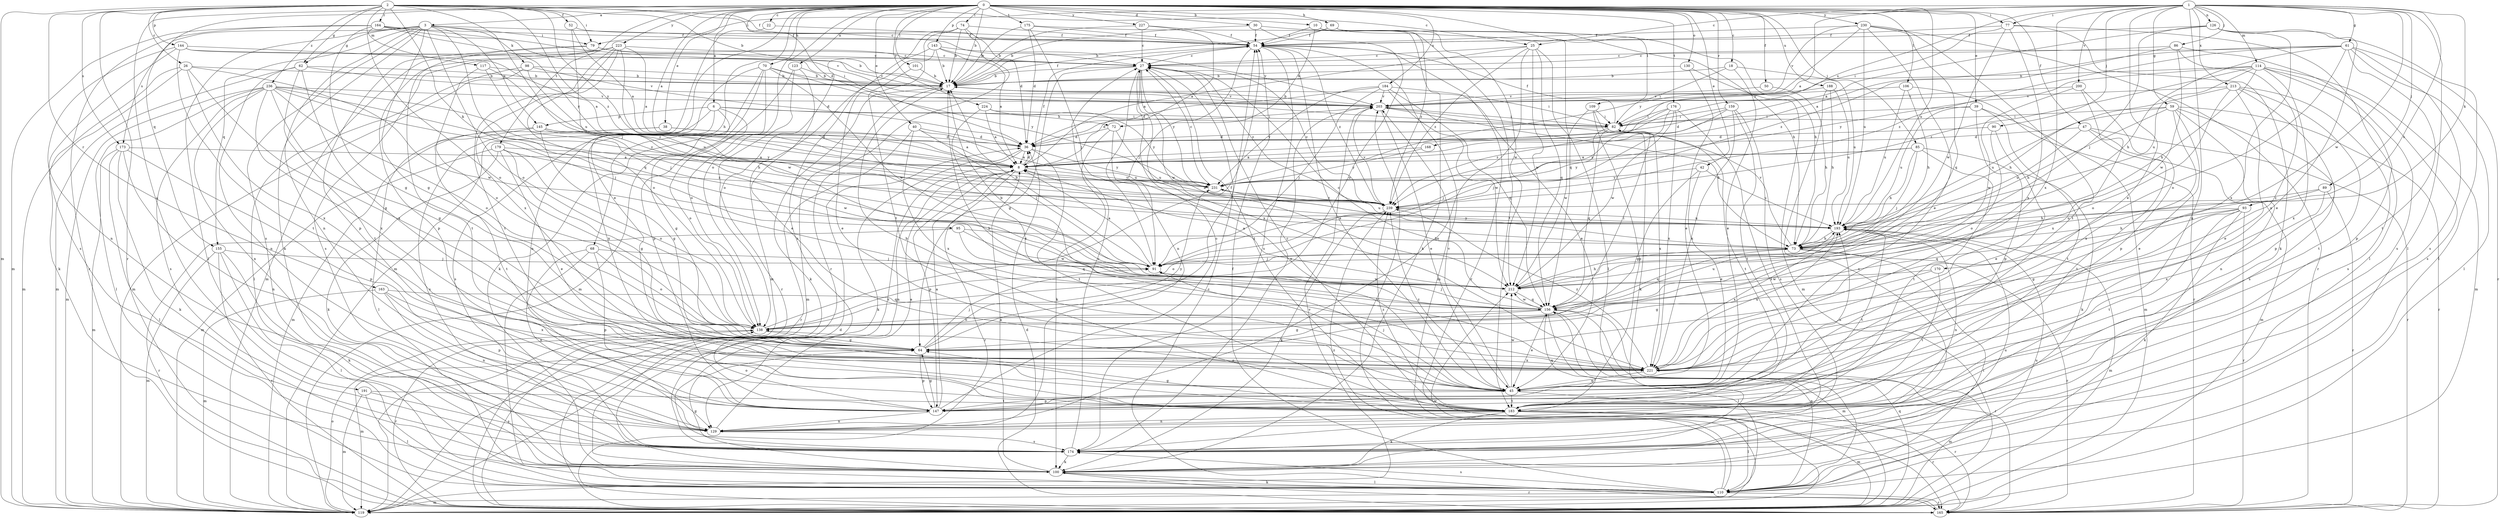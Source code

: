 strict digraph  {
0;
1;
2;
3;
6;
8;
10;
17;
18;
22;
25;
26;
27;
30;
36;
38;
39;
40;
42;
45;
47;
50;
52;
54;
59;
61;
62;
64;
68;
69;
70;
72;
73;
74;
77;
79;
82;
85;
86;
89;
90;
91;
93;
95;
98;
100;
101;
106;
109;
110;
114;
117;
119;
123;
126;
129;
130;
138;
143;
144;
145;
147;
155;
156;
159;
163;
164;
165;
168;
170;
173;
174;
175;
176;
179;
183;
184;
188;
191;
193;
200;
203;
212;
213;
221;
223;
224;
227;
230;
231;
236;
239;
0 -> 3  [label=a];
0 -> 6  [label=a];
0 -> 8  [label=a];
0 -> 10  [label=b];
0 -> 17  [label=b];
0 -> 18  [label=c];
0 -> 22  [label=c];
0 -> 30  [label=d];
0 -> 36  [label=d];
0 -> 38  [label=e];
0 -> 39  [label=e];
0 -> 40  [label=e];
0 -> 42  [label=e];
0 -> 45  [label=e];
0 -> 47  [label=f];
0 -> 50  [label=f];
0 -> 68  [label=h];
0 -> 69  [label=h];
0 -> 70  [label=h];
0 -> 74  [label=i];
0 -> 77  [label=i];
0 -> 85  [label=j];
0 -> 101  [label=l];
0 -> 106  [label=l];
0 -> 109  [label=l];
0 -> 123  [label=n];
0 -> 130  [label=o];
0 -> 138  [label=o];
0 -> 143  [label=p];
0 -> 155  [label=q];
0 -> 159  [label=r];
0 -> 175  [label=t];
0 -> 176  [label=t];
0 -> 179  [label=t];
0 -> 184  [label=u];
0 -> 188  [label=u];
0 -> 191  [label=u];
0 -> 193  [label=u];
0 -> 223  [label=y];
0 -> 224  [label=y];
0 -> 227  [label=y];
0 -> 230  [label=y];
1 -> 8  [label=a];
1 -> 25  [label=c];
1 -> 45  [label=e];
1 -> 59  [label=g];
1 -> 61  [label=g];
1 -> 77  [label=i];
1 -> 79  [label=i];
1 -> 86  [label=j];
1 -> 89  [label=j];
1 -> 90  [label=j];
1 -> 93  [label=k];
1 -> 110  [label=l];
1 -> 114  [label=m];
1 -> 126  [label=n];
1 -> 129  [label=n];
1 -> 168  [label=s];
1 -> 170  [label=s];
1 -> 200  [label=v];
1 -> 212  [label=w];
1 -> 213  [label=x];
1 -> 221  [label=x];
2 -> 17  [label=b];
2 -> 25  [label=c];
2 -> 26  [label=c];
2 -> 27  [label=c];
2 -> 52  [label=f];
2 -> 54  [label=f];
2 -> 62  [label=g];
2 -> 79  [label=i];
2 -> 91  [label=j];
2 -> 95  [label=k];
2 -> 117  [label=m];
2 -> 119  [label=m];
2 -> 144  [label=p];
2 -> 163  [label=r];
2 -> 164  [label=r];
2 -> 165  [label=r];
2 -> 173  [label=s];
2 -> 231  [label=y];
2 -> 236  [label=z];
2 -> 239  [label=z];
3 -> 54  [label=f];
3 -> 62  [label=g];
3 -> 64  [label=g];
3 -> 79  [label=i];
3 -> 98  [label=k];
3 -> 100  [label=k];
3 -> 110  [label=l];
3 -> 129  [label=n];
3 -> 138  [label=o];
3 -> 145  [label=p];
3 -> 155  [label=q];
3 -> 156  [label=q];
3 -> 173  [label=s];
3 -> 174  [label=s];
6 -> 64  [label=g];
6 -> 72  [label=h];
6 -> 82  [label=i];
6 -> 138  [label=o];
6 -> 145  [label=p];
6 -> 174  [label=s];
6 -> 221  [label=x];
8 -> 36  [label=d];
8 -> 54  [label=f];
8 -> 129  [label=n];
8 -> 147  [label=p];
8 -> 165  [label=r];
8 -> 231  [label=y];
10 -> 54  [label=f];
10 -> 72  [label=h];
10 -> 100  [label=k];
10 -> 183  [label=t];
10 -> 212  [label=w];
17 -> 54  [label=f];
17 -> 82  [label=i];
17 -> 100  [label=k];
17 -> 119  [label=m];
17 -> 203  [label=v];
18 -> 17  [label=b];
18 -> 45  [label=e];
18 -> 82  [label=i];
18 -> 193  [label=u];
22 -> 54  [label=f];
22 -> 119  [label=m];
25 -> 8  [label=a];
25 -> 27  [label=c];
25 -> 110  [label=l];
25 -> 129  [label=n];
25 -> 156  [label=q];
25 -> 212  [label=w];
25 -> 239  [label=z];
26 -> 17  [label=b];
26 -> 64  [label=g];
26 -> 100  [label=k];
26 -> 119  [label=m];
26 -> 212  [label=w];
26 -> 221  [label=x];
27 -> 17  [label=b];
27 -> 64  [label=g];
27 -> 129  [label=n];
27 -> 183  [label=t];
27 -> 212  [label=w];
27 -> 221  [label=x];
27 -> 231  [label=y];
27 -> 239  [label=z];
30 -> 17  [label=b];
30 -> 54  [label=f];
30 -> 73  [label=h];
30 -> 138  [label=o];
36 -> 8  [label=a];
36 -> 100  [label=k];
36 -> 174  [label=s];
36 -> 183  [label=t];
36 -> 231  [label=y];
38 -> 8  [label=a];
38 -> 36  [label=d];
38 -> 119  [label=m];
38 -> 174  [label=s];
39 -> 82  [label=i];
39 -> 119  [label=m];
39 -> 147  [label=p];
39 -> 183  [label=t];
39 -> 193  [label=u];
40 -> 36  [label=d];
40 -> 91  [label=j];
40 -> 165  [label=r];
40 -> 193  [label=u];
40 -> 221  [label=x];
42 -> 45  [label=e];
42 -> 64  [label=g];
42 -> 193  [label=u];
42 -> 231  [label=y];
45 -> 17  [label=b];
45 -> 91  [label=j];
45 -> 138  [label=o];
45 -> 147  [label=p];
45 -> 165  [label=r];
45 -> 183  [label=t];
45 -> 203  [label=v];
45 -> 212  [label=w];
45 -> 239  [label=z];
47 -> 36  [label=d];
47 -> 119  [label=m];
47 -> 165  [label=r];
47 -> 183  [label=t];
47 -> 193  [label=u];
50 -> 73  [label=h];
50 -> 203  [label=v];
52 -> 8  [label=a];
52 -> 54  [label=f];
52 -> 193  [label=u];
54 -> 27  [label=c];
54 -> 45  [label=e];
54 -> 91  [label=j];
54 -> 119  [label=m];
54 -> 165  [label=r];
54 -> 174  [label=s];
54 -> 239  [label=z];
59 -> 45  [label=e];
59 -> 73  [label=h];
59 -> 82  [label=i];
59 -> 129  [label=n];
59 -> 165  [label=r];
59 -> 174  [label=s];
59 -> 193  [label=u];
59 -> 221  [label=x];
61 -> 8  [label=a];
61 -> 27  [label=c];
61 -> 73  [label=h];
61 -> 110  [label=l];
61 -> 138  [label=o];
61 -> 165  [label=r];
61 -> 174  [label=s];
61 -> 183  [label=t];
61 -> 239  [label=z];
62 -> 17  [label=b];
62 -> 119  [label=m];
62 -> 129  [label=n];
62 -> 183  [label=t];
62 -> 203  [label=v];
62 -> 221  [label=x];
64 -> 54  [label=f];
64 -> 91  [label=j];
64 -> 119  [label=m];
64 -> 147  [label=p];
64 -> 221  [label=x];
64 -> 231  [label=y];
68 -> 91  [label=j];
68 -> 110  [label=l];
68 -> 129  [label=n];
68 -> 138  [label=o];
68 -> 147  [label=p];
69 -> 17  [label=b];
69 -> 54  [label=f];
69 -> 156  [label=q];
69 -> 239  [label=z];
70 -> 17  [label=b];
70 -> 100  [label=k];
70 -> 129  [label=n];
70 -> 138  [label=o];
70 -> 147  [label=p];
70 -> 212  [label=w];
70 -> 231  [label=y];
72 -> 36  [label=d];
72 -> 45  [label=e];
72 -> 100  [label=k];
72 -> 193  [label=u];
73 -> 91  [label=j];
73 -> 110  [label=l];
73 -> 156  [label=q];
73 -> 165  [label=r];
73 -> 203  [label=v];
73 -> 231  [label=y];
74 -> 17  [label=b];
74 -> 36  [label=d];
74 -> 54  [label=f];
74 -> 165  [label=r];
74 -> 174  [label=s];
74 -> 183  [label=t];
77 -> 54  [label=f];
77 -> 82  [label=i];
77 -> 100  [label=k];
77 -> 110  [label=l];
77 -> 212  [label=w];
77 -> 221  [label=x];
79 -> 27  [label=c];
79 -> 147  [label=p];
79 -> 183  [label=t];
79 -> 203  [label=v];
82 -> 36  [label=d];
82 -> 54  [label=f];
82 -> 91  [label=j];
82 -> 156  [label=q];
82 -> 183  [label=t];
82 -> 221  [label=x];
85 -> 8  [label=a];
85 -> 73  [label=h];
85 -> 91  [label=j];
85 -> 100  [label=k];
85 -> 183  [label=t];
85 -> 231  [label=y];
86 -> 27  [label=c];
86 -> 174  [label=s];
86 -> 212  [label=w];
86 -> 221  [label=x];
86 -> 239  [label=z];
89 -> 73  [label=h];
89 -> 165  [label=r];
89 -> 221  [label=x];
89 -> 239  [label=z];
90 -> 36  [label=d];
90 -> 45  [label=e];
90 -> 138  [label=o];
91 -> 8  [label=a];
91 -> 17  [label=b];
91 -> 212  [label=w];
93 -> 64  [label=g];
93 -> 73  [label=h];
93 -> 100  [label=k];
93 -> 156  [label=q];
93 -> 165  [label=r];
93 -> 183  [label=t];
93 -> 193  [label=u];
95 -> 73  [label=h];
95 -> 156  [label=q];
95 -> 165  [label=r];
95 -> 212  [label=w];
98 -> 17  [label=b];
98 -> 36  [label=d];
98 -> 110  [label=l];
98 -> 119  [label=m];
98 -> 193  [label=u];
100 -> 8  [label=a];
100 -> 64  [label=g];
100 -> 110  [label=l];
100 -> 165  [label=r];
100 -> 193  [label=u];
101 -> 17  [label=b];
101 -> 45  [label=e];
106 -> 73  [label=h];
106 -> 165  [label=r];
106 -> 193  [label=u];
106 -> 203  [label=v];
109 -> 82  [label=i];
109 -> 100  [label=k];
109 -> 147  [label=p];
109 -> 212  [label=w];
110 -> 54  [label=f];
110 -> 100  [label=k];
110 -> 119  [label=m];
110 -> 156  [label=q];
110 -> 165  [label=r];
110 -> 174  [label=s];
110 -> 193  [label=u];
110 -> 203  [label=v];
110 -> 239  [label=z];
114 -> 17  [label=b];
114 -> 73  [label=h];
114 -> 119  [label=m];
114 -> 147  [label=p];
114 -> 174  [label=s];
114 -> 193  [label=u];
114 -> 221  [label=x];
114 -> 231  [label=y];
114 -> 239  [label=z];
117 -> 17  [label=b];
117 -> 91  [label=j];
117 -> 138  [label=o];
117 -> 239  [label=z];
119 -> 36  [label=d];
119 -> 138  [label=o];
119 -> 156  [label=q];
119 -> 203  [label=v];
119 -> 212  [label=w];
123 -> 17  [label=b];
123 -> 45  [label=e];
123 -> 119  [label=m];
123 -> 165  [label=r];
126 -> 8  [label=a];
126 -> 45  [label=e];
126 -> 54  [label=f];
126 -> 91  [label=j];
126 -> 110  [label=l];
126 -> 221  [label=x];
129 -> 8  [label=a];
129 -> 174  [label=s];
130 -> 17  [label=b];
130 -> 45  [label=e];
130 -> 119  [label=m];
138 -> 54  [label=f];
138 -> 64  [label=g];
138 -> 165  [label=r];
143 -> 8  [label=a];
143 -> 17  [label=b];
143 -> 27  [label=c];
143 -> 119  [label=m];
143 -> 138  [label=o];
143 -> 203  [label=v];
144 -> 8  [label=a];
144 -> 17  [label=b];
144 -> 27  [label=c];
144 -> 129  [label=n];
144 -> 174  [label=s];
144 -> 183  [label=t];
145 -> 36  [label=d];
145 -> 64  [label=g];
145 -> 110  [label=l];
145 -> 183  [label=t];
145 -> 212  [label=w];
145 -> 231  [label=y];
147 -> 8  [label=a];
147 -> 27  [label=c];
147 -> 64  [label=g];
147 -> 129  [label=n];
147 -> 138  [label=o];
147 -> 193  [label=u];
155 -> 91  [label=j];
155 -> 100  [label=k];
155 -> 110  [label=l];
155 -> 119  [label=m];
155 -> 165  [label=r];
156 -> 17  [label=b];
156 -> 27  [label=c];
156 -> 45  [label=e];
156 -> 64  [label=g];
156 -> 82  [label=i];
156 -> 91  [label=j];
156 -> 110  [label=l];
156 -> 119  [label=m];
156 -> 138  [label=o];
156 -> 165  [label=r];
156 -> 193  [label=u];
156 -> 212  [label=w];
159 -> 36  [label=d];
159 -> 82  [label=i];
159 -> 174  [label=s];
159 -> 183  [label=t];
159 -> 221  [label=x];
159 -> 239  [label=z];
163 -> 119  [label=m];
163 -> 129  [label=n];
163 -> 147  [label=p];
163 -> 156  [label=q];
163 -> 221  [label=x];
164 -> 54  [label=f];
164 -> 64  [label=g];
164 -> 82  [label=i];
164 -> 119  [label=m];
164 -> 138  [label=o];
164 -> 165  [label=r];
164 -> 203  [label=v];
164 -> 231  [label=y];
165 -> 27  [label=c];
165 -> 36  [label=d];
168 -> 8  [label=a];
168 -> 231  [label=y];
170 -> 64  [label=g];
170 -> 183  [label=t];
170 -> 212  [label=w];
173 -> 8  [label=a];
173 -> 100  [label=k];
173 -> 110  [label=l];
173 -> 119  [label=m];
173 -> 129  [label=n];
173 -> 147  [label=p];
174 -> 27  [label=c];
174 -> 100  [label=k];
174 -> 203  [label=v];
175 -> 17  [label=b];
175 -> 36  [label=d];
175 -> 54  [label=f];
175 -> 73  [label=h];
175 -> 91  [label=j];
176 -> 82  [label=i];
176 -> 91  [label=j];
176 -> 174  [label=s];
176 -> 212  [label=w];
176 -> 221  [label=x];
176 -> 239  [label=z];
179 -> 8  [label=a];
179 -> 45  [label=e];
179 -> 64  [label=g];
179 -> 100  [label=k];
179 -> 119  [label=m];
179 -> 138  [label=o];
179 -> 239  [label=z];
183 -> 27  [label=c];
183 -> 64  [label=g];
183 -> 100  [label=k];
183 -> 110  [label=l];
183 -> 119  [label=m];
183 -> 129  [label=n];
183 -> 156  [label=q];
183 -> 165  [label=r];
183 -> 239  [label=z];
184 -> 36  [label=d];
184 -> 45  [label=e];
184 -> 91  [label=j];
184 -> 156  [label=q];
184 -> 203  [label=v];
184 -> 212  [label=w];
184 -> 231  [label=y];
188 -> 73  [label=h];
188 -> 174  [label=s];
188 -> 193  [label=u];
188 -> 203  [label=v];
191 -> 110  [label=l];
191 -> 119  [label=m];
191 -> 174  [label=s];
191 -> 183  [label=t];
193 -> 73  [label=h];
193 -> 119  [label=m];
193 -> 129  [label=n];
193 -> 183  [label=t];
193 -> 221  [label=x];
200 -> 147  [label=p];
200 -> 203  [label=v];
200 -> 212  [label=w];
200 -> 221  [label=x];
203 -> 17  [label=b];
203 -> 36  [label=d];
203 -> 45  [label=e];
203 -> 73  [label=h];
203 -> 82  [label=i];
212 -> 8  [label=a];
212 -> 73  [label=h];
212 -> 156  [label=q];
213 -> 45  [label=e];
213 -> 73  [label=h];
213 -> 138  [label=o];
213 -> 147  [label=p];
213 -> 174  [label=s];
213 -> 183  [label=t];
213 -> 203  [label=v];
221 -> 17  [label=b];
221 -> 45  [label=e];
221 -> 119  [label=m];
221 -> 193  [label=u];
221 -> 239  [label=z];
223 -> 8  [label=a];
223 -> 27  [label=c];
223 -> 119  [label=m];
223 -> 138  [label=o];
223 -> 147  [label=p];
223 -> 174  [label=s];
223 -> 183  [label=t];
223 -> 212  [label=w];
223 -> 221  [label=x];
224 -> 8  [label=a];
224 -> 82  [label=i];
224 -> 221  [label=x];
224 -> 231  [label=y];
227 -> 8  [label=a];
227 -> 17  [label=b];
227 -> 27  [label=c];
227 -> 54  [label=f];
230 -> 45  [label=e];
230 -> 54  [label=f];
230 -> 156  [label=q];
230 -> 165  [label=r];
230 -> 183  [label=t];
230 -> 193  [label=u];
230 -> 203  [label=v];
230 -> 231  [label=y];
231 -> 27  [label=c];
231 -> 193  [label=u];
231 -> 239  [label=z];
236 -> 64  [label=g];
236 -> 73  [label=h];
236 -> 91  [label=j];
236 -> 110  [label=l];
236 -> 119  [label=m];
236 -> 129  [label=n];
236 -> 138  [label=o];
236 -> 174  [label=s];
236 -> 203  [label=v];
236 -> 221  [label=x];
236 -> 239  [label=z];
239 -> 8  [label=a];
239 -> 27  [label=c];
239 -> 100  [label=k];
239 -> 138  [label=o];
239 -> 193  [label=u];
239 -> 203  [label=v];
}
